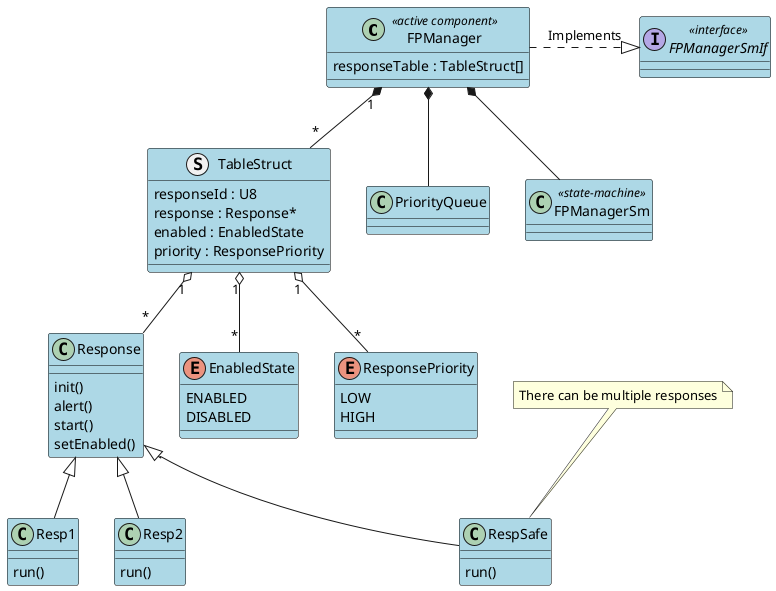 @startuml ClassDiagram
'skinparam Style strictuml

' Set global class color
skinparam class {
    BackgroundColor LightBlue
    BorderColor Black
}

class FPManager <<active component>> {
    responseTable : TableStruct[]

}


struct TableStruct {
    responseId : U8
    response : Response*
    enabled : EnabledState
    priority : ResponsePriority

}


class PriorityQueue {

}

class Response {
    init()
    alert()
    start()
    setEnabled()
}

class FPManagerSm <<state-machine>> {

}

interface FPManagerSmIf <<interface>> {

}

class Resp1 {
    run()
}

class Resp2 {
    run()
}

class RespSafe {
    run()
}

enum EnabledState {
    ENABLED
    DISABLED
}

enum ResponsePriority {
    LOW
    HIGH
}

FPManager .right.|> FPManagerSmIf : Implements
FPManager *-- PriorityQueue
FPManager "1" *-- "*" TableStruct
FPManager *-- FPManagerSm
Response <|-- Resp1
Response <|-- Resp2
Response <|-- RespSafe
TableStruct "1" o-- "*" Response
TableStruct "1" o-- "*" EnabledState
TableStruct "1" o-- "*" ResponsePriority

note "There can be multiple responses" as N1
N1 .. RespSafe
@enduml
